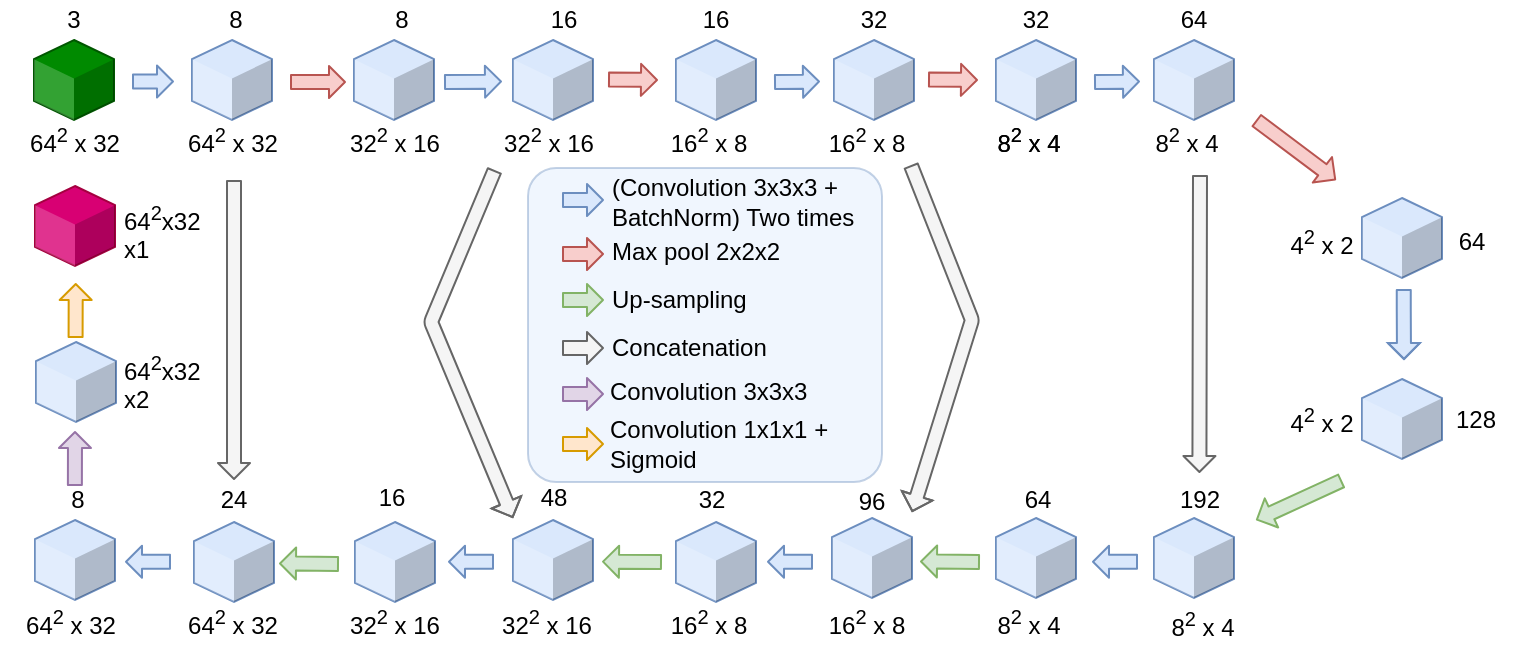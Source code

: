 <mxfile version="13.6.6" type="github">
  <diagram id="uk0_wyE1xXue0yGRrJO2" name="Page-1">
    <mxGraphModel dx="1422" dy="763" grid="1" gridSize="10" guides="1" tooltips="1" connect="1" arrows="1" fold="1" page="1" pageScale="1" pageWidth="850" pageHeight="1100" math="0" shadow="0">
      <root>
        <mxCell id="0" />
        <mxCell id="1" parent="0" />
        <mxCell id="M9ZfS2S1-SAI0km-QN79-102" value="4&lt;sup&gt;2&lt;/sup&gt; x 2" style="text;html=1;strokeColor=none;fillColor=none;align=center;verticalAlign=middle;whiteSpace=wrap;rounded=0;" parent="1" vertex="1">
          <mxGeometry x="664" y="170.5" width="40" height="20" as="geometry" />
        </mxCell>
        <mxCell id="M9ZfS2S1-SAI0km-QN79-103" value="64" style="text;html=1;strokeColor=none;fillColor=none;align=center;verticalAlign=middle;whiteSpace=wrap;rounded=0;" parent="1" vertex="1">
          <mxGeometry x="739" y="170.5" width="40" height="20" as="geometry" />
        </mxCell>
        <mxCell id="M9ZfS2S1-SAI0km-QN79-104" value="128" style="text;html=1;strokeColor=none;fillColor=none;align=center;verticalAlign=middle;whiteSpace=wrap;rounded=0;" parent="1" vertex="1">
          <mxGeometry x="741" y="259.5" width="40" height="20" as="geometry" />
        </mxCell>
        <mxCell id="M9ZfS2S1-SAI0km-QN79-107" value="" style="shape=flexArrow;endArrow=classic;html=1;endWidth=8;endSize=2.335;width=7;fillColor=#dae8fc;strokeColor=#6c8ebf;" parent="1" edge="1">
          <mxGeometry width="50" height="50" relative="1" as="geometry">
            <mxPoint x="89" y="100.75" as="sourcePoint" />
            <mxPoint x="110" y="100.75" as="targetPoint" />
          </mxGeometry>
        </mxCell>
        <mxCell id="M9ZfS2S1-SAI0km-QN79-108" value="" style="shape=flexArrow;endArrow=classic;html=1;endWidth=8;endSize=2.335;width=7;fillColor=#f8cecc;strokeColor=#b85450;" parent="1" edge="1">
          <mxGeometry width="50" height="50" relative="1" as="geometry">
            <mxPoint x="168" y="101" as="sourcePoint" />
            <mxPoint x="196" y="101" as="targetPoint" />
          </mxGeometry>
        </mxCell>
        <mxCell id="M9ZfS2S1-SAI0km-QN79-121" value="" style="shape=flexArrow;endArrow=classic;html=1;endWidth=8;endSize=2.335;width=7;fillColor=#f8cecc;strokeColor=#b85450;" parent="1" edge="1">
          <mxGeometry width="50" height="50" relative="1" as="geometry">
            <mxPoint x="327" y="99.8" as="sourcePoint" />
            <mxPoint x="352" y="100" as="targetPoint" />
          </mxGeometry>
        </mxCell>
        <mxCell id="M9ZfS2S1-SAI0km-QN79-133" value="" style="shape=flexArrow;endArrow=classic;html=1;endWidth=8;endSize=2.335;width=7;fillColor=#dae8fc;strokeColor=#6c8ebf;" parent="1" edge="1">
          <mxGeometry width="50" height="50" relative="1" as="geometry">
            <mxPoint x="410" y="101" as="sourcePoint" />
            <mxPoint x="433" y="100.75" as="targetPoint" />
          </mxGeometry>
        </mxCell>
        <mxCell id="M9ZfS2S1-SAI0km-QN79-134" value="" style="shape=flexArrow;endArrow=classic;html=1;endWidth=8;endSize=2.335;width=7;fillColor=#f8cecc;strokeColor=#b85450;" parent="1" edge="1">
          <mxGeometry width="50" height="50" relative="1" as="geometry">
            <mxPoint x="651" y="120" as="sourcePoint" />
            <mxPoint x="691" y="150" as="targetPoint" />
          </mxGeometry>
        </mxCell>
        <mxCell id="M9ZfS2S1-SAI0km-QN79-139" value="" style="shape=flexArrow;endArrow=classic;html=1;endWidth=8;endSize=2.335;width=7;fillColor=#d5e8d4;strokeColor=#82b366;" parent="1" edge="1">
          <mxGeometry width="50" height="50" relative="1" as="geometry">
            <mxPoint x="694" y="300.25" as="sourcePoint" />
            <mxPoint x="651" y="320" as="targetPoint" />
          </mxGeometry>
        </mxCell>
        <mxCell id="M9ZfS2S1-SAI0km-QN79-141" value="" style="shape=flexArrow;endArrow=classic;html=1;endWidth=8;endSize=2.335;width=7;fillColor=#dae8fc;strokeColor=#6c8ebf;" parent="1" edge="1">
          <mxGeometry width="50" height="50" relative="1" as="geometry">
            <mxPoint x="724.88" y="204.5" as="sourcePoint" />
            <mxPoint x="725" y="240" as="targetPoint" />
            <Array as="points">
              <mxPoint x="724.88" y="214.5" />
            </Array>
          </mxGeometry>
        </mxCell>
        <mxCell id="M9ZfS2S1-SAI0km-QN79-151" value="" style="shape=flexArrow;endArrow=classic;html=1;endWidth=8;endSize=2.335;width=7;fillColor=#f5f5f5;strokeColor=#666666;" parent="1" edge="1">
          <mxGeometry width="50" height="50" relative="1" as="geometry">
            <mxPoint x="623" y="147.5" as="sourcePoint" />
            <mxPoint x="622.71" y="296.5" as="targetPoint" />
          </mxGeometry>
        </mxCell>
        <mxCell id="M9ZfS2S1-SAI0km-QN79-153" value="" style="shape=flexArrow;endArrow=classic;html=1;endWidth=8;endSize=2.335;width=7;fillColor=#f5f5f5;strokeColor=#666666;" parent="1" edge="1">
          <mxGeometry width="50" height="50" relative="1" as="geometry">
            <mxPoint x="140" y="150" as="sourcePoint" />
            <mxPoint x="140" y="300" as="targetPoint" />
          </mxGeometry>
        </mxCell>
        <mxCell id="M9ZfS2S1-SAI0km-QN79-167" value="" style="shape=flexArrow;endArrow=classic;html=1;endWidth=8;endSize=2.335;width=7;fillColor=#e1d5e7;strokeColor=#9673a6;entryX=0.5;entryY=1;entryDx=0;entryDy=0;" parent="1" edge="1">
          <mxGeometry width="50" height="50" relative="1" as="geometry">
            <mxPoint x="60.44" y="303" as="sourcePoint" />
            <mxPoint x="60.5" y="275.5" as="targetPoint" />
          </mxGeometry>
        </mxCell>
        <mxCell id="M9ZfS2S1-SAI0km-QN79-172" value="&lt;br&gt;64&lt;sup&gt;2&lt;/sup&gt;x32&lt;br&gt;x2" style="text;html=1;strokeColor=none;fillColor=none;align=left;verticalAlign=middle;whiteSpace=wrap;rounded=0;opacity=40;" parent="1" vertex="1">
          <mxGeometry x="83" y="223" width="78" height="42" as="geometry" />
        </mxCell>
        <mxCell id="M9ZfS2S1-SAI0km-QN79-118" value="16" style="text;html=1;strokeColor=none;fillColor=none;align=center;verticalAlign=middle;whiteSpace=wrap;rounded=0;" parent="1" vertex="1">
          <mxGeometry x="285" y="60" width="40" height="20" as="geometry" />
        </mxCell>
        <mxCell id="M9ZfS2S1-SAI0km-QN79-119" value="" style="shape=flexArrow;endArrow=classic;html=1;endWidth=8;endSize=2.335;width=7;fillColor=#dae8fc;strokeColor=#6c8ebf;" parent="1" edge="1">
          <mxGeometry width="50" height="50" relative="1" as="geometry">
            <mxPoint x="245" y="101" as="sourcePoint" />
            <mxPoint x="274" y="100.75" as="targetPoint" />
          </mxGeometry>
        </mxCell>
        <mxCell id="_29m7gfGKAqOSnUqM2Du-5" value="" style="shape=flexArrow;endArrow=classic;html=1;endWidth=8;endSize=2.335;width=7;fillColor=#f8cecc;strokeColor=#b85450;" parent="1" edge="1">
          <mxGeometry width="50" height="50" relative="1" as="geometry">
            <mxPoint x="487" y="99.8" as="sourcePoint" />
            <mxPoint x="512" y="100" as="targetPoint" />
          </mxGeometry>
        </mxCell>
        <mxCell id="_29m7gfGKAqOSnUqM2Du-13" value="" style="shape=flexArrow;endArrow=classic;html=1;endWidth=8;endSize=2.335;width=7;fillColor=#dae8fc;strokeColor=#6c8ebf;" parent="1" edge="1">
          <mxGeometry width="50" height="50" relative="1" as="geometry">
            <mxPoint x="570" y="101" as="sourcePoint" />
            <mxPoint x="593" y="100.75" as="targetPoint" />
          </mxGeometry>
        </mxCell>
        <mxCell id="M9ZfS2S1-SAI0km-QN79-79" value="64" style="text;html=1;strokeColor=none;fillColor=none;align=center;verticalAlign=middle;whiteSpace=wrap;rounded=0;" parent="1" vertex="1">
          <mxGeometry x="522" y="300" width="40" height="20" as="geometry" />
        </mxCell>
        <mxCell id="M9ZfS2S1-SAI0km-QN79-82" value="192" style="text;html=1;strokeColor=none;fillColor=none;align=center;verticalAlign=middle;whiteSpace=wrap;rounded=0;" parent="1" vertex="1">
          <mxGeometry x="603" y="300" width="40" height="20" as="geometry" />
        </mxCell>
        <mxCell id="M9ZfS2S1-SAI0km-QN79-136" value="" style="shape=flexArrow;endArrow=classic;html=1;endWidth=8;endSize=2.335;width=7;fillColor=#dae8fc;strokeColor=#6c8ebf;" parent="1" edge="1">
          <mxGeometry width="50" height="50" relative="1" as="geometry">
            <mxPoint x="592" y="340.88" as="sourcePoint" />
            <mxPoint x="569" y="340.88" as="targetPoint" />
          </mxGeometry>
        </mxCell>
        <mxCell id="_29m7gfGKAqOSnUqM2Du-17" value="32&lt;sup&gt;2&lt;/sup&gt; x 16" style="text;html=1;strokeColor=none;fillColor=none;align=center;verticalAlign=middle;whiteSpace=wrap;rounded=0;" parent="1" vertex="1">
          <mxGeometry x="262.5" y="120" width="69" height="20" as="geometry" />
        </mxCell>
        <mxCell id="_29m7gfGKAqOSnUqM2Du-21" value="8&lt;sup&gt;2&lt;/sup&gt; x 4" style="text;html=1;strokeColor=none;fillColor=none;align=center;verticalAlign=middle;whiteSpace=wrap;rounded=0;" parent="1" vertex="1">
          <mxGeometry x="503" y="120" width="69" height="20" as="geometry" />
        </mxCell>
        <mxCell id="_29m7gfGKAqOSnUqM2Du-22" value="4&lt;sup&gt;2&lt;/sup&gt; x 2" style="text;html=1;strokeColor=none;fillColor=none;align=center;verticalAlign=middle;whiteSpace=wrap;rounded=0;" parent="1" vertex="1">
          <mxGeometry x="664" y="259.5" width="40" height="20" as="geometry" />
        </mxCell>
        <mxCell id="_29m7gfGKAqOSnUqM2Du-34" value="" style="shape=flexArrow;endArrow=classic;html=1;endWidth=8;endSize=2.335;width=7;fillColor=#f5f5f5;strokeColor=#666666;exitX=0.818;exitY=1.129;exitDx=0;exitDy=0;exitPerimeter=0;entryX=1;entryY=0.75;entryDx=0;entryDy=0;" parent="1" source="_29m7gfGKAqOSnUqM2Du-20" target="M9ZfS2S1-SAI0km-QN79-75" edge="1">
          <mxGeometry width="50" height="50" relative="1" as="geometry">
            <mxPoint x="484.29" y="148.5" as="sourcePoint" />
            <mxPoint x="484" y="297.5" as="targetPoint" />
            <Array as="points">
              <mxPoint x="509" y="220" />
            </Array>
          </mxGeometry>
        </mxCell>
        <mxCell id="_29m7gfGKAqOSnUqM2Du-35" value="" style="shape=flexArrow;endArrow=classic;html=1;endWidth=8;endSize=2.335;width=7;fillColor=#f5f5f5;strokeColor=#666666;exitX=0.114;exitY=1.25;exitDx=0;exitDy=0;exitPerimeter=0;entryX=0;entryY=1;entryDx=0;entryDy=0;" parent="1" source="_29m7gfGKAqOSnUqM2Du-17" target="M9ZfS2S1-SAI0km-QN79-69" edge="1">
          <mxGeometry width="50" height="50" relative="1" as="geometry">
            <mxPoint x="267.5" y="151" as="sourcePoint" />
            <mxPoint x="267.58" y="300" as="targetPoint" />
            <Array as="points">
              <mxPoint x="238.5" y="221" />
            </Array>
          </mxGeometry>
        </mxCell>
        <mxCell id="_29m7gfGKAqOSnUqM2Du-39" value="&lt;br&gt;64&lt;sup&gt;2&lt;/sup&gt;x32&lt;br&gt;x1" style="text;html=1;strokeColor=none;fillColor=none;align=left;verticalAlign=middle;whiteSpace=wrap;rounded=0;opacity=40;" parent="1" vertex="1">
          <mxGeometry x="83" y="147.5" width="78" height="42" as="geometry" />
        </mxCell>
        <mxCell id="_29m7gfGKAqOSnUqM2Du-47" value="" style="group" parent="1" vertex="1" connectable="0">
          <mxGeometry x="304" y="151" width="217" height="150" as="geometry" />
        </mxCell>
        <mxCell id="M9ZfS2S1-SAI0km-QN79-166" value="" style="rounded=1;whiteSpace=wrap;html=1;align=left;arcSize=9;fillColor=#dae8fc;strokeColor=#6c8ebf;opacity=40;" parent="_29m7gfGKAqOSnUqM2Du-47" vertex="1">
          <mxGeometry x="-17" y="-7" width="177" height="157" as="geometry" />
        </mxCell>
        <mxCell id="M9ZfS2S1-SAI0km-QN79-155" value="" style="shape=flexArrow;endArrow=classic;html=1;endWidth=8;endSize=2.335;width=7;fillColor=#dae8fc;strokeColor=#6c8ebf;" parent="_29m7gfGKAqOSnUqM2Du-47" edge="1">
          <mxGeometry width="50" height="50" relative="1" as="geometry">
            <mxPoint y="9" as="sourcePoint" />
            <mxPoint x="21" y="9" as="targetPoint" />
          </mxGeometry>
        </mxCell>
        <mxCell id="M9ZfS2S1-SAI0km-QN79-156" value="" style="shape=flexArrow;endArrow=classic;html=1;endWidth=8;endSize=2.335;width=7;fillColor=#f8cecc;strokeColor=#b85450;" parent="_29m7gfGKAqOSnUqM2Du-47" edge="1">
          <mxGeometry width="50" height="50" relative="1" as="geometry">
            <mxPoint y="36" as="sourcePoint" />
            <mxPoint x="21" y="36" as="targetPoint" />
          </mxGeometry>
        </mxCell>
        <mxCell id="M9ZfS2S1-SAI0km-QN79-157" value="" style="shape=flexArrow;endArrow=classic;html=1;endWidth=8;endSize=2.335;width=7;fillColor=#d5e8d4;strokeColor=#82b366;" parent="_29m7gfGKAqOSnUqM2Du-47" edge="1">
          <mxGeometry width="50" height="50" relative="1" as="geometry">
            <mxPoint y="59" as="sourcePoint" />
            <mxPoint x="21" y="59" as="targetPoint" />
          </mxGeometry>
        </mxCell>
        <mxCell id="M9ZfS2S1-SAI0km-QN79-158" value="" style="shape=flexArrow;endArrow=classic;html=1;endWidth=8;endSize=2.335;width=7;fillColor=#f5f5f5;strokeColor=#666666;" parent="_29m7gfGKAqOSnUqM2Du-47" edge="1">
          <mxGeometry width="50" height="50" relative="1" as="geometry">
            <mxPoint y="83" as="sourcePoint" />
            <mxPoint x="21" y="83" as="targetPoint" />
          </mxGeometry>
        </mxCell>
        <mxCell id="M9ZfS2S1-SAI0km-QN79-159" value="&lt;div&gt;(Convolution 3x3x3 + &lt;br&gt;&lt;/div&gt;&lt;div&gt;BatchNorm) Two times&lt;/div&gt;" style="text;html=1;strokeColor=none;fillColor=none;align=left;verticalAlign=middle;whiteSpace=wrap;rounded=0;" parent="_29m7gfGKAqOSnUqM2Du-47" vertex="1">
          <mxGeometry x="22.5" width="194.5" height="20" as="geometry" />
        </mxCell>
        <mxCell id="M9ZfS2S1-SAI0km-QN79-160" value="Max pool 2x2x2" style="text;html=1;strokeColor=none;fillColor=none;align=left;verticalAlign=middle;whiteSpace=wrap;rounded=0;" parent="_29m7gfGKAqOSnUqM2Du-47" vertex="1">
          <mxGeometry x="22.5" y="25" width="162.5" height="20" as="geometry" />
        </mxCell>
        <mxCell id="M9ZfS2S1-SAI0km-QN79-161" value="Up-sampling" style="text;html=1;strokeColor=none;fillColor=none;align=left;verticalAlign=middle;whiteSpace=wrap;rounded=0;" parent="_29m7gfGKAqOSnUqM2Du-47" vertex="1">
          <mxGeometry x="22.5" y="49" width="137.5" height="20" as="geometry" />
        </mxCell>
        <mxCell id="M9ZfS2S1-SAI0km-QN79-162" value="Concatenation" style="text;html=1;strokeColor=none;fillColor=none;align=left;verticalAlign=middle;whiteSpace=wrap;rounded=0;" parent="_29m7gfGKAqOSnUqM2Du-47" vertex="1">
          <mxGeometry x="22.5" y="73" width="177.5" height="20" as="geometry" />
        </mxCell>
        <mxCell id="M9ZfS2S1-SAI0km-QN79-164" value="" style="shape=flexArrow;endArrow=classic;html=1;endWidth=8;endSize=2.335;width=7;fillColor=#e1d5e7;strokeColor=#9673a6;" parent="_29m7gfGKAqOSnUqM2Du-47" edge="1">
          <mxGeometry width="50" height="50" relative="1" as="geometry">
            <mxPoint y="106" as="sourcePoint" />
            <mxPoint x="21" y="106" as="targetPoint" />
          </mxGeometry>
        </mxCell>
        <mxCell id="M9ZfS2S1-SAI0km-QN79-165" value="Convolution 3x3x3" style="text;html=1;strokeColor=none;fillColor=none;align=left;verticalAlign=middle;whiteSpace=wrap;rounded=0;" parent="_29m7gfGKAqOSnUqM2Du-47" vertex="1">
          <mxGeometry x="21.5" y="95" width="162.5" height="20" as="geometry" />
        </mxCell>
        <mxCell id="_29m7gfGKAqOSnUqM2Du-41" value="" style="shape=flexArrow;endArrow=classic;html=1;endWidth=8;endSize=2.335;width=7;fillColor=#ffe6cc;strokeColor=#d79b00;" parent="_29m7gfGKAqOSnUqM2Du-47" edge="1">
          <mxGeometry width="50" height="50" relative="1" as="geometry">
            <mxPoint y="131" as="sourcePoint" />
            <mxPoint x="21" y="131" as="targetPoint" />
          </mxGeometry>
        </mxCell>
        <mxCell id="_29m7gfGKAqOSnUqM2Du-42" value="&lt;div&gt;Convolution 1x1x1 + &lt;br&gt;&lt;/div&gt;&lt;div&gt;Sigmoid&lt;/div&gt;" style="text;html=1;strokeColor=none;fillColor=none;align=left;verticalAlign=middle;whiteSpace=wrap;rounded=0;" parent="_29m7gfGKAqOSnUqM2Du-47" vertex="1">
          <mxGeometry x="21.5" y="121" width="162.5" height="20" as="geometry" />
        </mxCell>
        <mxCell id="_29m7gfGKAqOSnUqM2Du-78" value="" style="verticalLabelPosition=bottom;verticalAlign=top;html=1;shape=mxgraph.infographic.shadedCube;isoAngle=15;fillColor=#dae8fc;strokeColor=#6c8ebf;" parent="1" vertex="1">
          <mxGeometry x="40.5" y="320" width="40" height="40" as="geometry" />
        </mxCell>
        <mxCell id="M9ZfS2S1-SAI0km-QN79-62" value="24" style="text;html=1;strokeColor=none;fillColor=none;align=center;verticalAlign=middle;whiteSpace=wrap;rounded=0;" parent="1" vertex="1">
          <mxGeometry x="120" y="300" width="40" height="20" as="geometry" />
        </mxCell>
        <mxCell id="M9ZfS2S1-SAI0km-QN79-147" value="" style="shape=flexArrow;endArrow=classic;html=1;endWidth=8;endSize=2.335;width=7;fillColor=#dae8fc;strokeColor=#6c8ebf;" parent="1" edge="1">
          <mxGeometry width="50" height="50" relative="1" as="geometry">
            <mxPoint x="108.5" y="340.88" as="sourcePoint" />
            <mxPoint x="85.5" y="340.88" as="targetPoint" />
          </mxGeometry>
        </mxCell>
        <mxCell id="_29m7gfGKAqOSnUqM2Du-28" value="8&lt;sup&gt;2&lt;/sup&gt; x 4" style="text;html=1;strokeColor=none;fillColor=none;align=center;verticalAlign=middle;whiteSpace=wrap;rounded=0;" parent="1" vertex="1">
          <mxGeometry x="590" y="362" width="69" height="20" as="geometry" />
        </mxCell>
        <mxCell id="M9ZfS2S1-SAI0km-QN79-137" value="" style="shape=flexArrow;endArrow=classic;html=1;endWidth=8;endSize=2.335;width=7;fillColor=#d5e8d4;strokeColor=#82b366;" parent="1" edge="1">
          <mxGeometry width="50" height="50" relative="1" as="geometry">
            <mxPoint x="513" y="340.96" as="sourcePoint" />
            <mxPoint x="483" y="340.71" as="targetPoint" />
          </mxGeometry>
        </mxCell>
        <mxCell id="_29m7gfGKAqOSnUqM2Du-32" value="" style="shape=flexArrow;endArrow=classic;html=1;endWidth=8;endSize=2.335;width=7;fillColor=#dae8fc;strokeColor=#6c8ebf;" parent="1" edge="1">
          <mxGeometry width="50" height="50" relative="1" as="geometry">
            <mxPoint x="270" y="340.88" as="sourcePoint" />
            <mxPoint x="247" y="340.88" as="targetPoint" />
          </mxGeometry>
        </mxCell>
        <mxCell id="M9ZfS2S1-SAI0km-QN79-59" value="8" style="text;html=1;strokeColor=none;fillColor=none;align=center;verticalAlign=middle;whiteSpace=wrap;rounded=0;" parent="1" vertex="1">
          <mxGeometry x="41.5" y="300" width="40" height="20" as="geometry" />
        </mxCell>
        <mxCell id="_29m7gfGKAqOSnUqM2Du-23" value="64&lt;sup&gt;2&lt;/sup&gt; x 32" style="text;html=1;strokeColor=none;fillColor=none;align=center;verticalAlign=middle;whiteSpace=wrap;rounded=0;" parent="1" vertex="1">
          <mxGeometry x="23.5" y="361" width="69" height="20" as="geometry" />
        </mxCell>
        <mxCell id="_29m7gfGKAqOSnUqM2Du-24" value="64&lt;sup&gt;2&lt;/sup&gt; x 32" style="text;html=1;strokeColor=none;fillColor=none;align=center;verticalAlign=middle;whiteSpace=wrap;rounded=0;" parent="1" vertex="1">
          <mxGeometry x="104.5" y="361" width="69" height="20" as="geometry" />
        </mxCell>
        <mxCell id="_29m7gfGKAqOSnUqM2Du-25" value="32&lt;sup&gt;2&lt;/sup&gt; x 16" style="text;html=1;strokeColor=none;fillColor=none;align=center;verticalAlign=middle;whiteSpace=wrap;rounded=0;" parent="1" vertex="1">
          <mxGeometry x="185.5" y="361" width="69" height="20" as="geometry" />
        </mxCell>
        <mxCell id="_29m7gfGKAqOSnUqM2Du-26" value="16&lt;sup&gt;2&lt;/sup&gt; x 8" style="text;html=1;strokeColor=none;fillColor=none;align=center;verticalAlign=middle;whiteSpace=wrap;rounded=0;" parent="1" vertex="1">
          <mxGeometry x="342.5" y="361" width="69" height="20" as="geometry" />
        </mxCell>
        <mxCell id="_29m7gfGKAqOSnUqM2Du-27" value="16&lt;sup&gt;2&lt;/sup&gt; x 8" style="text;html=1;strokeColor=none;fillColor=none;align=center;verticalAlign=middle;whiteSpace=wrap;rounded=0;" parent="1" vertex="1">
          <mxGeometry x="421.5" y="361" width="69" height="20" as="geometry" />
        </mxCell>
        <mxCell id="_29m7gfGKAqOSnUqM2Du-29" value="32&lt;sup&gt;2&lt;/sup&gt; x 16" style="text;html=1;strokeColor=none;fillColor=none;align=center;verticalAlign=middle;whiteSpace=wrap;rounded=0;" parent="1" vertex="1">
          <mxGeometry x="262" y="361" width="69" height="20" as="geometry" />
        </mxCell>
        <mxCell id="_29m7gfGKAqOSnUqM2Du-30" value="8&lt;sup&gt;2&lt;/sup&gt; x 4" style="text;html=1;strokeColor=none;fillColor=none;align=center;verticalAlign=middle;whiteSpace=wrap;rounded=0;" parent="1" vertex="1">
          <mxGeometry x="502.5" y="361" width="69" height="20" as="geometry" />
        </mxCell>
        <mxCell id="M9ZfS2S1-SAI0km-QN79-65" value="16" style="text;html=1;strokeColor=none;fillColor=none;align=center;verticalAlign=middle;whiteSpace=wrap;rounded=0;" parent="1" vertex="1">
          <mxGeometry x="198.5" y="299" width="40" height="20" as="geometry" />
        </mxCell>
        <mxCell id="M9ZfS2S1-SAI0km-QN79-138" value="" style="shape=flexArrow;endArrow=classic;html=1;endWidth=8;endSize=2.335;width=7;fillColor=#d5e8d4;strokeColor=#82b366;" parent="1" edge="1">
          <mxGeometry width="50" height="50" relative="1" as="geometry">
            <mxPoint x="192.5" y="341.96" as="sourcePoint" />
            <mxPoint x="162.5" y="341.71" as="targetPoint" />
          </mxGeometry>
        </mxCell>
        <mxCell id="M9ZfS2S1-SAI0km-QN79-69" value="48" style="text;html=1;strokeColor=none;fillColor=none;align=center;verticalAlign=middle;whiteSpace=wrap;rounded=0;" parent="1" vertex="1">
          <mxGeometry x="279.5" y="299" width="40" height="20" as="geometry" />
        </mxCell>
        <mxCell id="M9ZfS2S1-SAI0km-QN79-72" value="32" style="text;html=1;strokeColor=none;fillColor=none;align=center;verticalAlign=middle;whiteSpace=wrap;rounded=0;" parent="1" vertex="1">
          <mxGeometry x="359" y="300" width="40" height="20" as="geometry" />
        </mxCell>
        <mxCell id="M9ZfS2S1-SAI0km-QN79-146" value="" style="shape=flexArrow;endArrow=classic;html=1;endWidth=8;endSize=2.335;width=7;fillColor=#dae8fc;strokeColor=#6c8ebf;" parent="1" edge="1">
          <mxGeometry width="50" height="50" relative="1" as="geometry">
            <mxPoint x="429.5" y="340.88" as="sourcePoint" />
            <mxPoint x="406.5" y="340.88" as="targetPoint" />
          </mxGeometry>
        </mxCell>
        <mxCell id="_29m7gfGKAqOSnUqM2Du-33" value="" style="shape=flexArrow;endArrow=classic;html=1;endWidth=8;endSize=2.335;width=7;fillColor=#d5e8d4;strokeColor=#82b366;" parent="1" edge="1">
          <mxGeometry width="50" height="50" relative="1" as="geometry">
            <mxPoint x="354" y="341.05" as="sourcePoint" />
            <mxPoint x="324" y="340.8" as="targetPoint" />
          </mxGeometry>
        </mxCell>
        <mxCell id="M9ZfS2S1-SAI0km-QN79-75" value="96" style="text;html=1;strokeColor=none;fillColor=none;align=center;verticalAlign=middle;whiteSpace=wrap;rounded=0;" parent="1" vertex="1">
          <mxGeometry x="439" y="301" width="40" height="20" as="geometry" />
        </mxCell>
        <mxCell id="_29m7gfGKAqOSnUqM2Du-12" value="64" style="text;html=1;strokeColor=none;fillColor=none;align=center;verticalAlign=middle;whiteSpace=wrap;rounded=0;" parent="1" vertex="1">
          <mxGeometry x="600" y="60" width="40" height="20" as="geometry" />
        </mxCell>
        <mxCell id="_29m7gfGKAqOSnUqM2Du-18" value="8&lt;sup&gt;2&lt;/sup&gt; x 4" style="text;html=1;strokeColor=none;fillColor=none;align=center;verticalAlign=middle;whiteSpace=wrap;rounded=0;" parent="1" vertex="1">
          <mxGeometry x="582" y="120" width="69" height="20" as="geometry" />
        </mxCell>
        <mxCell id="_29m7gfGKAqOSnUqM2Du-8" value="8&lt;sup&gt;2&lt;/sup&gt; x 4" style="text;html=1;strokeColor=none;fillColor=none;align=center;verticalAlign=middle;whiteSpace=wrap;rounded=0;" parent="1" vertex="1">
          <mxGeometry x="503" y="120" width="69" height="20" as="geometry" />
        </mxCell>
        <mxCell id="_29m7gfGKAqOSnUqM2Du-9" value="32" style="text;html=1;strokeColor=none;fillColor=none;align=center;verticalAlign=middle;whiteSpace=wrap;rounded=0;" parent="1" vertex="1">
          <mxGeometry x="521" y="60" width="40" height="20" as="geometry" />
        </mxCell>
        <mxCell id="M9ZfS2S1-SAI0km-QN79-128" value="32" style="text;html=1;strokeColor=none;fillColor=none;align=center;verticalAlign=middle;whiteSpace=wrap;rounded=0;" parent="1" vertex="1">
          <mxGeometry x="440" y="60" width="40" height="20" as="geometry" />
        </mxCell>
        <mxCell id="_29m7gfGKAqOSnUqM2Du-20" value="16&lt;sup&gt;2&lt;/sup&gt; x 8" style="text;html=1;strokeColor=none;fillColor=none;align=center;verticalAlign=middle;whiteSpace=wrap;rounded=0;" parent="1" vertex="1">
          <mxGeometry x="422" y="120" width="69" height="20" as="geometry" />
        </mxCell>
        <mxCell id="M9ZfS2S1-SAI0km-QN79-124" value="16&lt;sup&gt;2&lt;/sup&gt; x 8" style="text;html=1;strokeColor=none;fillColor=none;align=center;verticalAlign=middle;whiteSpace=wrap;rounded=0;" parent="1" vertex="1">
          <mxGeometry x="343" y="120" width="69" height="20" as="geometry" />
        </mxCell>
        <mxCell id="M9ZfS2S1-SAI0km-QN79-125" value="16" style="text;html=1;strokeColor=none;fillColor=none;align=center;verticalAlign=middle;whiteSpace=wrap;rounded=0;" parent="1" vertex="1">
          <mxGeometry x="361" y="60" width="40" height="20" as="geometry" />
        </mxCell>
        <mxCell id="M9ZfS2S1-SAI0km-QN79-111" value="32&lt;sup&gt;2&lt;/sup&gt; x 16" style="text;html=1;strokeColor=none;fillColor=none;align=center;verticalAlign=middle;whiteSpace=wrap;rounded=0;" parent="1" vertex="1">
          <mxGeometry x="186" y="120" width="69" height="20" as="geometry" />
        </mxCell>
        <mxCell id="M9ZfS2S1-SAI0km-QN79-112" value="8" style="text;html=1;strokeColor=none;fillColor=none;align=center;verticalAlign=middle;whiteSpace=wrap;rounded=0;" parent="1" vertex="1">
          <mxGeometry x="204" y="60" width="40" height="20" as="geometry" />
        </mxCell>
        <mxCell id="M9ZfS2S1-SAI0km-QN79-12" value="8" style="text;html=1;strokeColor=none;fillColor=none;align=center;verticalAlign=middle;whiteSpace=wrap;rounded=0;" parent="1" vertex="1">
          <mxGeometry x="121" y="60" width="40" height="20" as="geometry" />
        </mxCell>
        <mxCell id="_29m7gfGKAqOSnUqM2Du-16" value="64&lt;sup&gt;2&lt;/sup&gt; x 32" style="text;html=1;strokeColor=none;fillColor=none;align=center;verticalAlign=middle;whiteSpace=wrap;rounded=0;" parent="1" vertex="1">
          <mxGeometry x="105" y="120" width="69" height="20" as="geometry" />
        </mxCell>
        <mxCell id="_29m7gfGKAqOSnUqM2Du-80" value="" style="verticalLabelPosition=bottom;verticalAlign=top;html=1;shape=mxgraph.infographic.shadedCube;isoAngle=15;fillColor=#dae8fc;strokeColor=#6c8ebf;" parent="1" vertex="1">
          <mxGeometry x="120" y="321" width="40" height="40" as="geometry" />
        </mxCell>
        <mxCell id="_29m7gfGKAqOSnUqM2Du-81" value="" style="verticalLabelPosition=bottom;verticalAlign=top;html=1;shape=mxgraph.infographic.shadedCube;isoAngle=15;fillColor=#dae8fc;strokeColor=#6c8ebf;" parent="1" vertex="1">
          <mxGeometry x="279.5" y="320" width="40" height="40" as="geometry" />
        </mxCell>
        <mxCell id="_29m7gfGKAqOSnUqM2Du-82" value="" style="verticalLabelPosition=bottom;verticalAlign=top;html=1;shape=mxgraph.infographic.shadedCube;isoAngle=15;fillColor=#dae8fc;strokeColor=#6c8ebf;" parent="1" vertex="1">
          <mxGeometry x="200.5" y="321" width="40" height="40" as="geometry" />
        </mxCell>
        <mxCell id="_29m7gfGKAqOSnUqM2Du-83" value="" style="verticalLabelPosition=bottom;verticalAlign=top;html=1;shape=mxgraph.infographic.shadedCube;isoAngle=15;fillColor=#dae8fc;strokeColor=#6c8ebf;" parent="1" vertex="1">
          <mxGeometry x="361" y="321" width="40" height="40" as="geometry" />
        </mxCell>
        <mxCell id="_29m7gfGKAqOSnUqM2Du-84" value="" style="verticalLabelPosition=bottom;verticalAlign=top;html=1;shape=mxgraph.infographic.shadedCube;isoAngle=15;fillColor=#dae8fc;strokeColor=#6c8ebf;" parent="1" vertex="1">
          <mxGeometry x="439" y="319" width="40" height="40" as="geometry" />
        </mxCell>
        <mxCell id="_29m7gfGKAqOSnUqM2Du-85" value="" style="verticalLabelPosition=bottom;verticalAlign=top;html=1;shape=mxgraph.infographic.shadedCube;isoAngle=15;fillColor=#dae8fc;strokeColor=#6c8ebf;" parent="1" vertex="1">
          <mxGeometry x="521" y="319" width="40" height="40" as="geometry" />
        </mxCell>
        <mxCell id="_29m7gfGKAqOSnUqM2Du-86" value="" style="verticalLabelPosition=bottom;verticalAlign=top;html=1;shape=mxgraph.infographic.shadedCube;isoAngle=15;fillColor=#dae8fc;strokeColor=#6c8ebf;" parent="1" vertex="1">
          <mxGeometry x="600" y="319" width="40" height="40" as="geometry" />
        </mxCell>
        <mxCell id="_29m7gfGKAqOSnUqM2Du-87" value="" style="verticalLabelPosition=bottom;verticalAlign=top;html=1;shape=mxgraph.infographic.shadedCube;isoAngle=15;fillColor=#dae8fc;strokeColor=#6c8ebf;" parent="1" vertex="1">
          <mxGeometry x="704" y="249.5" width="40" height="40" as="geometry" />
        </mxCell>
        <mxCell id="_29m7gfGKAqOSnUqM2Du-88" value="" style="verticalLabelPosition=bottom;verticalAlign=top;html=1;shape=mxgraph.infographic.shadedCube;isoAngle=15;fillColor=#dae8fc;strokeColor=#6c8ebf;" parent="1" vertex="1">
          <mxGeometry x="704" y="159" width="40" height="40" as="geometry" />
        </mxCell>
        <mxCell id="_29m7gfGKAqOSnUqM2Du-89" value="" style="verticalLabelPosition=bottom;verticalAlign=top;html=1;shape=mxgraph.infographic.shadedCube;isoAngle=15;fillColor=#dae8fc;strokeColor=#6c8ebf;" parent="1" vertex="1">
          <mxGeometry x="600" y="80" width="40" height="40" as="geometry" />
        </mxCell>
        <mxCell id="_29m7gfGKAqOSnUqM2Du-90" value="" style="verticalLabelPosition=bottom;verticalAlign=top;html=1;shape=mxgraph.infographic.shadedCube;isoAngle=15;fillColor=#dae8fc;strokeColor=#6c8ebf;" parent="1" vertex="1">
          <mxGeometry x="521" y="80" width="40" height="40" as="geometry" />
        </mxCell>
        <mxCell id="_29m7gfGKAqOSnUqM2Du-91" value="" style="verticalLabelPosition=bottom;verticalAlign=top;html=1;shape=mxgraph.infographic.shadedCube;isoAngle=15;fillColor=#dae8fc;strokeColor=#6c8ebf;" parent="1" vertex="1">
          <mxGeometry x="440" y="80" width="40" height="40" as="geometry" />
        </mxCell>
        <mxCell id="_29m7gfGKAqOSnUqM2Du-92" value="" style="verticalLabelPosition=bottom;verticalAlign=top;html=1;shape=mxgraph.infographic.shadedCube;isoAngle=15;fillColor=#dae8fc;strokeColor=#6c8ebf;" parent="1" vertex="1">
          <mxGeometry x="361" y="80" width="40" height="40" as="geometry" />
        </mxCell>
        <mxCell id="_29m7gfGKAqOSnUqM2Du-93" value="" style="verticalLabelPosition=bottom;verticalAlign=top;html=1;shape=mxgraph.infographic.shadedCube;isoAngle=15;fillColor=#dae8fc;strokeColor=#6c8ebf;" parent="1" vertex="1">
          <mxGeometry x="279.5" y="80" width="40" height="40" as="geometry" />
        </mxCell>
        <mxCell id="_29m7gfGKAqOSnUqM2Du-94" value="" style="verticalLabelPosition=bottom;verticalAlign=top;html=1;shape=mxgraph.infographic.shadedCube;isoAngle=15;fillColor=#dae8fc;strokeColor=#6c8ebf;" parent="1" vertex="1">
          <mxGeometry x="200" y="80" width="40" height="40" as="geometry" />
        </mxCell>
        <mxCell id="_29m7gfGKAqOSnUqM2Du-95" value="" style="verticalLabelPosition=bottom;verticalAlign=top;html=1;shape=mxgraph.infographic.shadedCube;isoAngle=15;fillColor=#dae8fc;strokeColor=#6c8ebf;" parent="1" vertex="1">
          <mxGeometry x="119" y="80" width="40" height="40" as="geometry" />
        </mxCell>
        <mxCell id="_29m7gfGKAqOSnUqM2Du-96" value="" style="verticalLabelPosition=bottom;verticalAlign=top;html=1;shape=mxgraph.infographic.shadedCube;isoAngle=15;fillColor=#dae8fc;strokeColor=#6c8ebf;" parent="1" vertex="1">
          <mxGeometry x="41" y="231" width="40" height="40" as="geometry" />
        </mxCell>
        <mxCell id="_29m7gfGKAqOSnUqM2Du-40" value="" style="shape=flexArrow;endArrow=classic;html=1;endWidth=8;endSize=2.335;width=7;fillColor=#ffe6cc;strokeColor=#d79b00;entryX=0.5;entryY=1;entryDx=0;entryDy=0;" parent="1" edge="1">
          <mxGeometry width="50" height="50" relative="1" as="geometry">
            <mxPoint x="60.8" y="229" as="sourcePoint" />
            <mxPoint x="60.86" y="201.5" as="targetPoint" />
          </mxGeometry>
        </mxCell>
        <mxCell id="M9ZfS2S1-SAI0km-QN79-6" value="64&lt;sup&gt;2&lt;/sup&gt; x 32" style="text;html=1;strokeColor=none;fillColor=none;align=center;verticalAlign=middle;whiteSpace=wrap;rounded=0;" parent="1" vertex="1">
          <mxGeometry x="26" y="120" width="69" height="20" as="geometry" />
        </mxCell>
        <mxCell id="M9ZfS2S1-SAI0km-QN79-7" value="3" style="text;html=1;strokeColor=none;fillColor=none;align=center;verticalAlign=middle;whiteSpace=wrap;rounded=0;" parent="1" vertex="1">
          <mxGeometry x="40" y="60" width="40" height="20" as="geometry" />
        </mxCell>
        <mxCell id="_29m7gfGKAqOSnUqM2Du-98" value="" style="verticalLabelPosition=bottom;verticalAlign=top;html=1;shape=mxgraph.infographic.shadedCube;isoAngle=15;fillColor=#008a00;strokeColor=#005700;fontColor=#ffffff;" parent="1" vertex="1">
          <mxGeometry x="40" y="80" width="40" height="40" as="geometry" />
        </mxCell>
        <mxCell id="_29m7gfGKAqOSnUqM2Du-99" value="" style="verticalLabelPosition=bottom;verticalAlign=top;html=1;shape=mxgraph.infographic.shadedCube;isoAngle=15;fillColor=#d80073;strokeColor=#A50040;fontColor=#ffffff;" parent="1" vertex="1">
          <mxGeometry x="40.5" y="153" width="40" height="40" as="geometry" />
        </mxCell>
      </root>
    </mxGraphModel>
  </diagram>
</mxfile>
